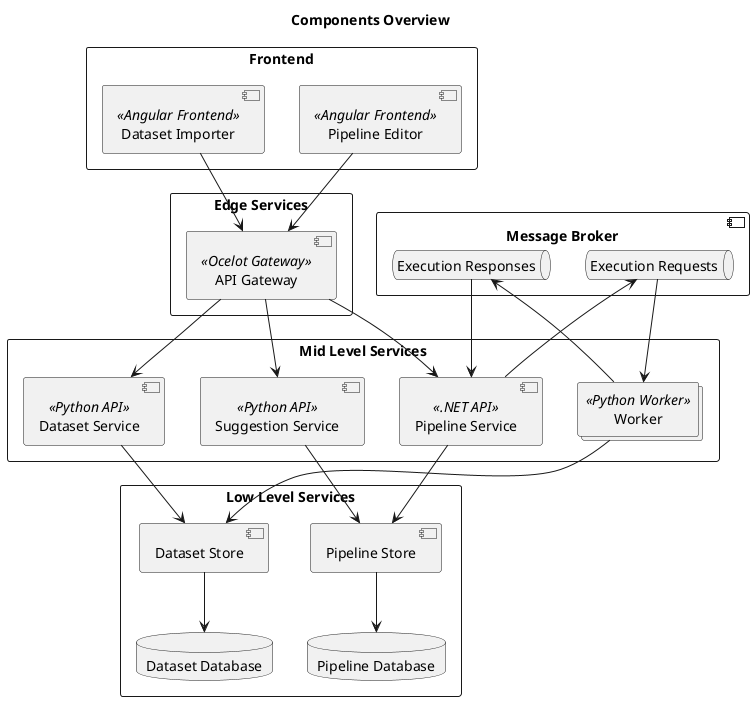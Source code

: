 @startuml
'https://plantuml.com/deployment-diagram

title "Components Overview"

'Definitions'

rectangle "Frontend" {
    component "Pipeline Editor" << Angular Frontend>> as pipeline_editor
    component "Dataset Importer" << Angular Frontend >> as dataset_importer
}

rectangle "Edge Services" {
    component "API Gateway" << Ocelot Gateway>> as api_gateway
}

component "Message Broker" as message_broker {
    queue "Execution Requests" as execution_requests
    queue "Execution Responses" as execution_responses
}

rectangle "Mid Level Services" {
    component "Pipeline Service" << .NET API >> as pipeline_service
    collections  "Worker" <<Python Worker>> as worker
    component "Suggestion Service" << Python API >> as suggestion_service
    component "Dataset Service" << Python API >> as dataset_service
}

rectangle "Low Level Services" {
    component "Pipeline Store" as pipeline_store
    database "Pipeline Database" as pipeline_db
    
    component "Dataset Store" as dataset_store
    database "Dataset Database" as dataset_db
}


'Interaction'

pipeline_editor --> api_gateway
dataset_importer --> api_gateway

api_gateway --> pipeline_service 
api_gateway --> suggestion_service
api_gateway --> dataset_service

pipeline_service --> execution_requests
pipeline_service --> pipeline_store
dataset_service --> dataset_store

pipeline_store --> pipeline_db
dataset_store --> dataset_db

execution_requests --> worker 
worker --> dataset_store 
worker --> execution_responses 
execution_responses --> pipeline_service

suggestion_service --> pipeline_store
@enduml